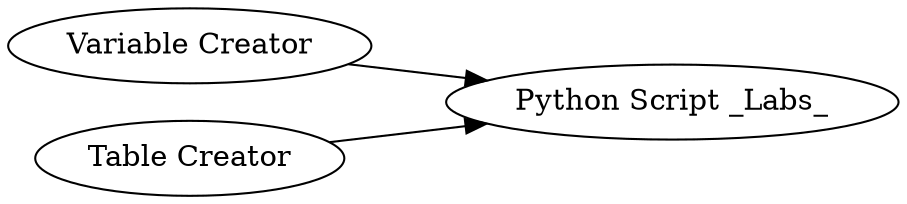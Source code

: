 digraph {
	5 [label="Variable Creator"]
	6 [label="Table Creator"]
	7 [label="Python Script _Labs_"]
	5 -> 7
	6 -> 7
	rankdir=LR
}
